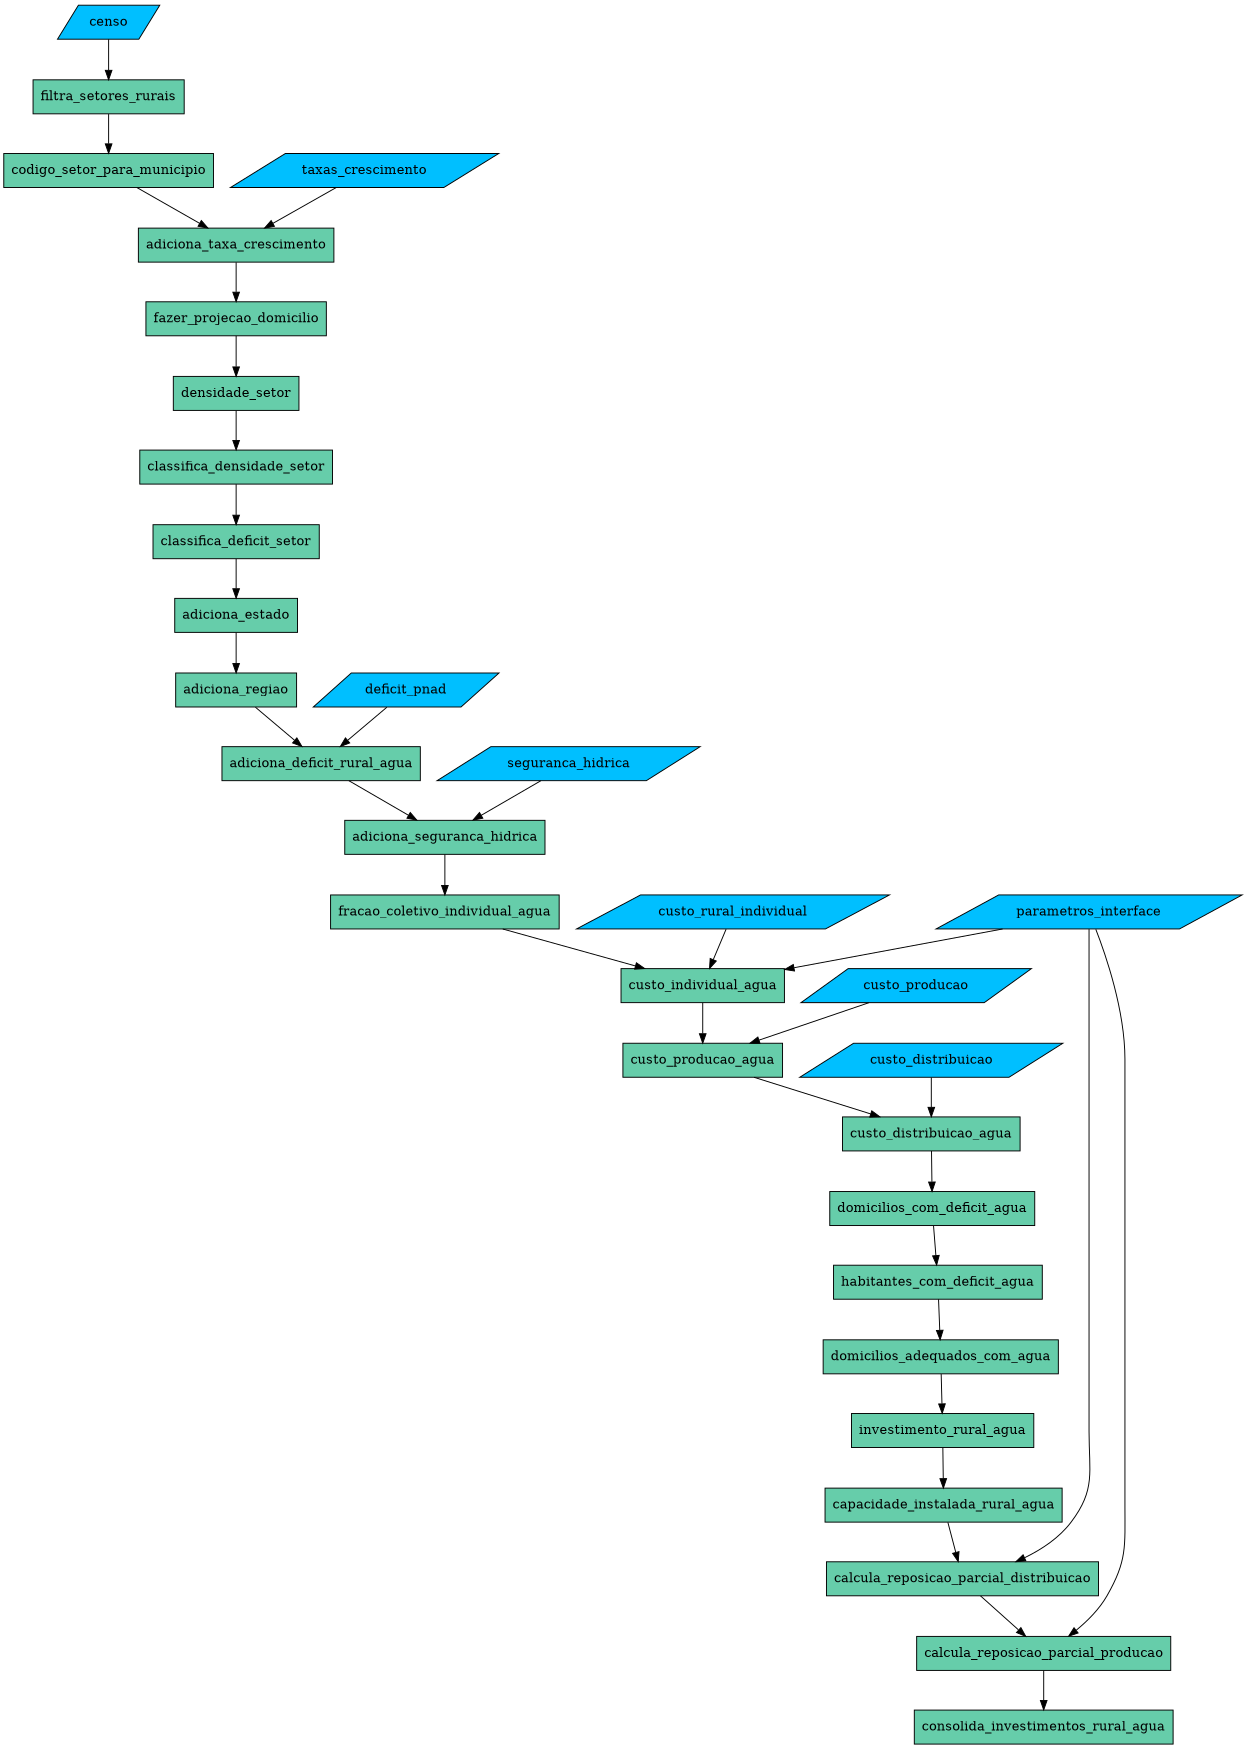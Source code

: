 digraph Projecao {
    fontname = "Segoe UI"
    ratio="fill"
    size="8.3,11.7!"
    margin=0

    node [shape=box, style=filled, fillcolor=aquamarine3]
    #condition [shape=diamond fillcolor=antiquewhite1 label="É censo?"]
    censo, parametros_interface, taxas_crescimento,
    seguranca_hidrica, deficit_pnad, custo_producao,
    custo_distribuicao, custo_rural_individual
    [shape=parallelogram fillcolor=deepskyblue]
    
    censo -> filtra_setores_rurais
    filtra_setores_rurais -> codigo_setor_para_municipio
    codigo_setor_para_municipio -> adiciona_taxa_crescimento
    taxas_crescimento -> adiciona_taxa_crescimento
    adiciona_taxa_crescimento 
    -> fazer_projecao_domicilio
    -> densidade_setor
    -> classifica_densidade_setor
    -> classifica_deficit_setor
    -> adiciona_estado
    -> adiciona_regiao
    -> adiciona_deficit_rural_agua 
    deficit_pnad-> adiciona_deficit_rural_agua 
    -> adiciona_seguranca_hidrica
    seguranca_hidrica -> adiciona_seguranca_hidrica
    -> fracao_coletivo_individual_agua
    -> custo_individual_agua
    custo_rural_individual -> custo_individual_agua
    -> custo_producao_agua
    custo_producao -> custo_producao_agua
    -> custo_distribuicao_agua
    custo_distribuicao -> custo_distribuicao_agua
    -> domicilios_com_deficit_agua
    -> habitantes_com_deficit_agua
    -> domicilios_adequados_com_agua
    -> investimento_rural_agua
    -> capacidade_instalada_rural_agua
    -> calcula_reposicao_parcial_distribuicao
    -> calcula_reposicao_parcial_producao
    -> consolida_investimentos_rural_agua
    parametros_interface -> custo_individual_agua
    parametros_interface -> calcula_reposicao_parcial_distribuicao
    parametros_interface -> calcula_reposicao_parcial_producao
}


